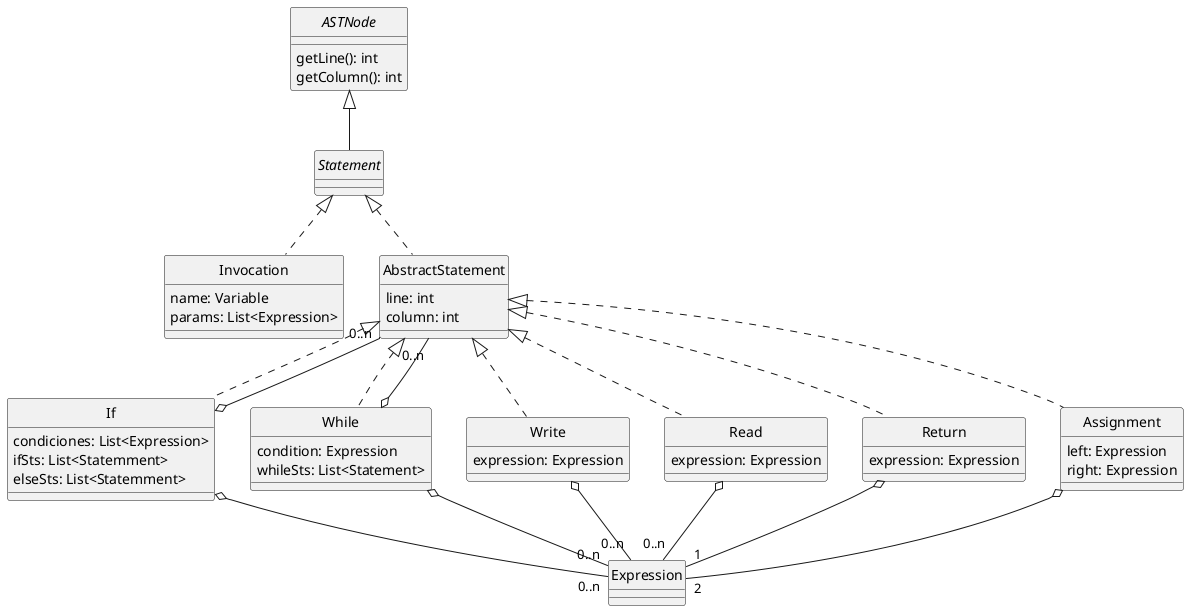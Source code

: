 @startuml Statements
skinparam style strictuml
skinparam monochrome true


interface ASTNode {
    getLine(): int
    getColumn(): int
}


interface Statement

class Write {
    expression: Expression
}

class Read {
    expression: Expression
}

class Invocation {
    name: Variable
    params: List<Expression>
}

Statement <|.. Invocation

class If {
     condiciones: List<Expression>
        ifSts: List<Statemment>
        elseSts: List<Statemment>
}

class Return {
    expression: Expression
}

class While {
    condition: Expression
    whileSts: List<Statement>
}

class AbstractStatement {
    line: int
    column: int
}

class Assignment {
    left: Expression
    right: Expression
}


Statement <|.. AbstractStatement


ASTNode <|-- Statement
AbstractStatement <|.. If
AbstractStatement <|.. Write
AbstractStatement <|.. Return
AbstractStatement <|.. While
AbstractStatement <|.. Read


If o-- "0..n" Expression
If o-- "0..n" AbstractStatement

While o-- "0..n" Expression
While o-- "0..n" AbstractStatement

Write o-- "0..n" Expression
Read o-- "0..n" Expression

Return o-- "1" Expression


AbstractStatement <|.. Assignment
Assignment o-- "2" Expression


@enduml
